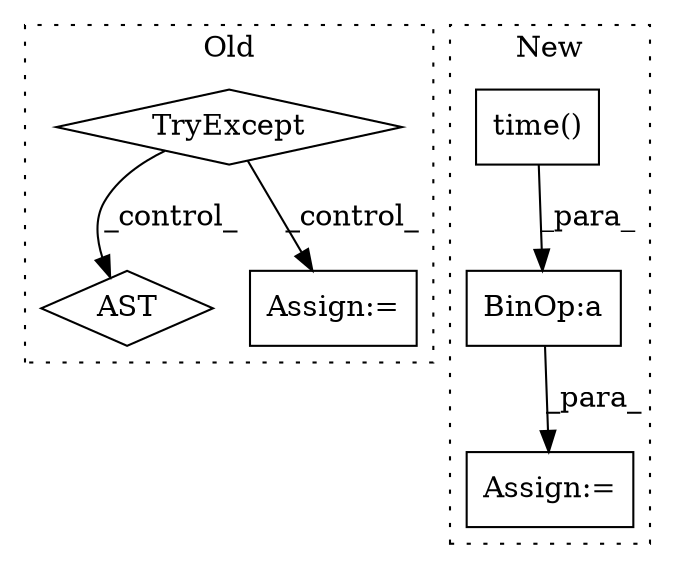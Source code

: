 digraph G {
subgraph cluster0 {
1 [label="TryExcept" a="71" s="5200" l="11" shape="diamond"];
4 [label="AST" a="2" s="5274,0" l="7,0" shape="diamond"];
5 [label="Assign:=" a="68" s="5222" l="3" shape="box"];
label = "Old";
style="dotted";
}
subgraph cluster1 {
2 [label="time()" a="75" s="10407" l="11" shape="box"];
3 [label="BinOp:a" a="82" s="10504" l="3" shape="box"];
6 [label="Assign:=" a="68" s="10470" l="3" shape="box"];
label = "New";
style="dotted";
}
1 -> 4 [label="_control_"];
1 -> 5 [label="_control_"];
2 -> 3 [label="_para_"];
3 -> 6 [label="_para_"];
}